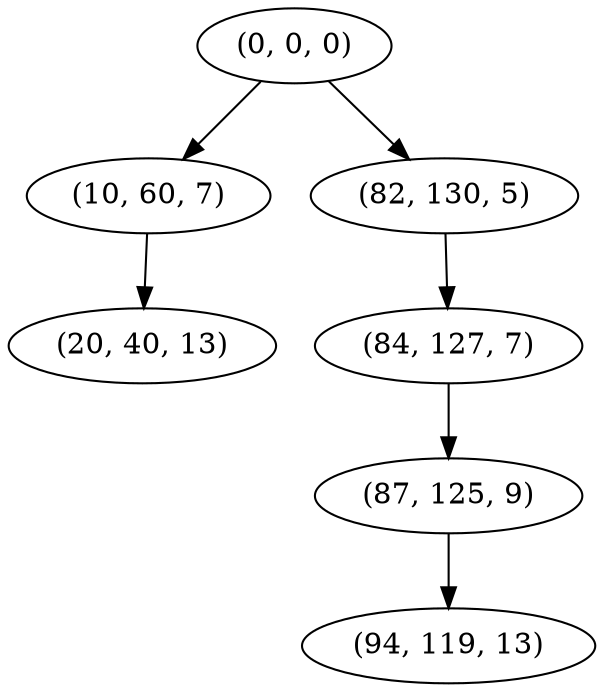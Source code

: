 digraph tree {
    "(0, 0, 0)";
    "(10, 60, 7)";
    "(20, 40, 13)";
    "(82, 130, 5)";
    "(84, 127, 7)";
    "(87, 125, 9)";
    "(94, 119, 13)";
    "(0, 0, 0)" -> "(10, 60, 7)";
    "(0, 0, 0)" -> "(82, 130, 5)";
    "(10, 60, 7)" -> "(20, 40, 13)";
    "(82, 130, 5)" -> "(84, 127, 7)";
    "(84, 127, 7)" -> "(87, 125, 9)";
    "(87, 125, 9)" -> "(94, 119, 13)";
}
